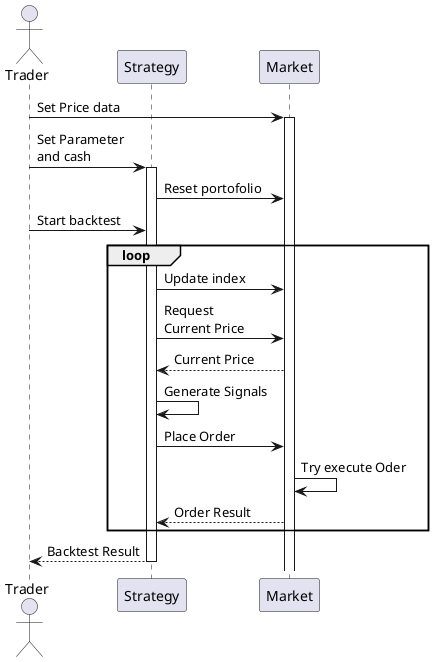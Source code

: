 @startuml

actor Trader
participant "Strategy" as Strategy
participant "Market" as Market

Trader -> Market: Set Price data
activate Market

Trader -> Strategy: Set Parameter \nand cash
activate Strategy
Strategy -> Market: Reset portofolio

Trader -> Strategy: Start backtest
loop
    
    Strategy -> Market: Update index
    Strategy -> Market: Request \nCurrent Price
    Market --> Strategy: Current Price

    Strategy -> Strategy: Generate Signals

    Strategy -> Market: Place Order
    Market -> Market: Try execute Oder
    Market --> Strategy: Order Result
end
Strategy --> Trader: Backtest Result
deactivate Strategy

@enduml
